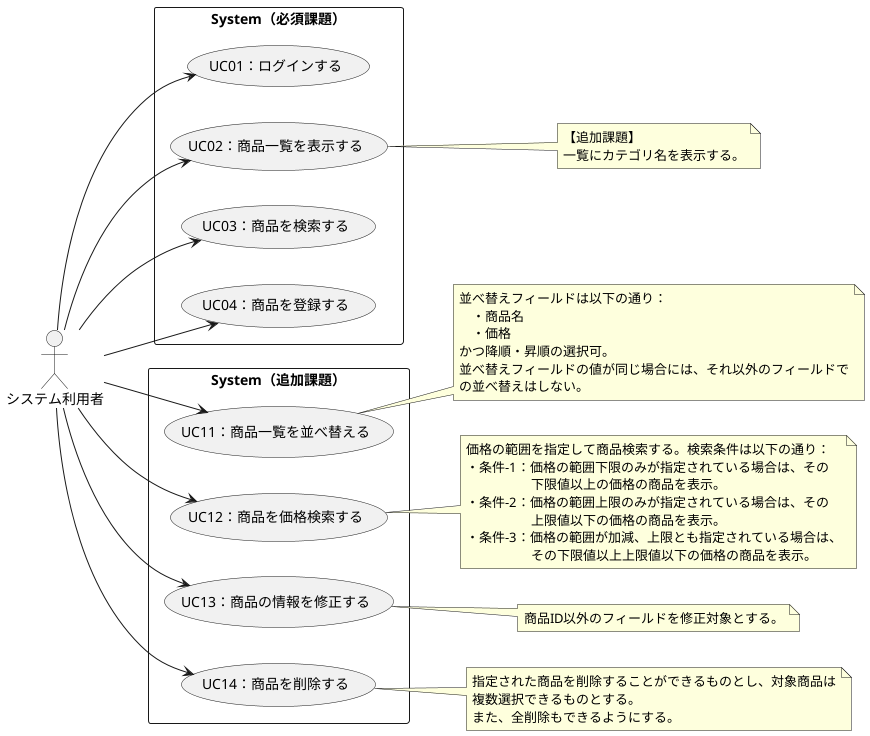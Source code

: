 @startuml
left to right direction
actor "システム利用者" as usr
rectangle System（必須課題） {
	usecase "UC01：ログインする" as uc01
	usecase "UC02：商品一覧を表示する" as uc02
	usecase "UC03：商品を検索する" as uc03
	usecase "UC04：商品を登録する" as uc04
}
note right of uc02 {
	【追加課題】
	一覧にカテゴリ名を表示する。
}

rectangle System（追加課題） {
	usecase "UC11：商品一覧を並べ替える" as uc11
	usecase "UC12：商品を価格検索する" as uc12
	usecase "UC13：商品の情報を修正する" as uc13
	usecase "UC14：商品を削除する" as uc14

}

note right of uc11
	並べ替えフィールドは以下の通り：
	　・商品名
	　・価格
	かつ降順・昇順の選択可。
	並べ替えフィールドの値が同じ場合には、それ以外のフィールドで
	の並べ替えはしない。
end note

note right of uc12
	価格の範囲を指定して商品検索する。検索条件は以下の通り：
	・条件-1：価格の範囲下限のみが指定されている場合は、その
	　　　　　下限値以上の価格の商品を表示。
	・条件-2：価格の範囲上限のみが指定されている場合は、その
	　　　　　上限値以下の価格の商品を表示。
	・条件-3：価格の範囲が加減、上限とも指定されている場合は、
	　　　　　その下限値以上上限値以下の価格の商品を表示。
end note

note right of uc13
	商品ID以外のフィールドを修正対象とする。
end note

note right of uc14
	指定された商品を削除することができるものとし、対象商品は
	複数選択できるものとする。
	また、全削除もできるようにする。
end note

usr --> uc01
usr --> uc02
usr --> uc03
usr --> uc04
usr --> uc11
usr --> uc12
usr --> uc13
usr --> uc14
@enduml
